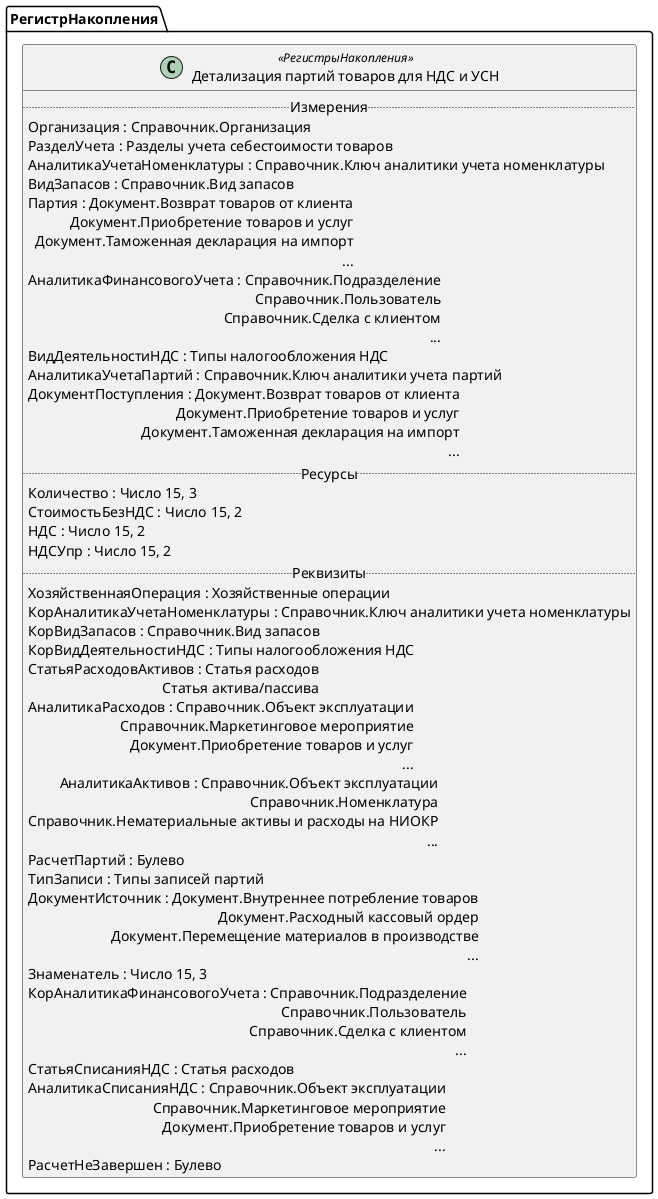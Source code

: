 ﻿@startuml ДетализацияПартийТоваровДляНДСиУСН
'!include templates.wsd
'..\include templates.wsd
class РегистрНакопления.ДетализацияПартийТоваровДляНДСиУСН as "Детализация партий товаров для НДС и УСН" <<РегистрыНакопления>>
{
..Измерения..
Организация : Справочник.Организация
РазделУчета : Разделы учета себестоимости товаров
АналитикаУчетаНоменклатуры : Справочник.Ключ аналитики учета номенклатуры
ВидЗапасов : Справочник.Вид запасов
Партия : Документ.Возврат товаров от клиента\rДокумент.Приобретение товаров и услуг\rДокумент.Таможенная декларация на импорт\r...
АналитикаФинансовогоУчета : Справочник.Подразделение\rСправочник.Пользователь\rСправочник.Сделка с клиентом\r...
ВидДеятельностиНДС : Типы налогообложения НДС
АналитикаУчетаПартий : Справочник.Ключ аналитики учета партий
ДокументПоступления : Документ.Возврат товаров от клиента\rДокумент.Приобретение товаров и услуг\rДокумент.Таможенная декларация на импорт\r...
..Ресурсы..
Количество : Число 15, 3
СтоимостьБезНДС : Число 15, 2
НДС : Число 15, 2
НДСУпр : Число 15, 2
..Реквизиты..
ХозяйственнаяОперация : Хозяйственные операции
КорАналитикаУчетаНоменклатуры : Справочник.Ключ аналитики учета номенклатуры
КорВидЗапасов : Справочник.Вид запасов
КорВидДеятельностиНДС : Типы налогообложения НДС
СтатьяРасходовАктивов : Статья расходов\rСтатья актива/пассива
АналитикаРасходов : Справочник.Объект эксплуатации\rСправочник.Маркетинговое мероприятие\rДокумент.Приобретение товаров и услуг\r...
АналитикаАктивов : Справочник.Объект эксплуатации\rСправочник.Номенклатура\rСправочник.Нематериальные активы и расходы на НИОКР\r...
РасчетПартий : Булево
ТипЗаписи : Типы записей партий
ДокументИсточник : Документ.Внутреннее потребление товаров\rДокумент.Расходный кассовый ордер\rДокумент.Перемещение материалов в производстве\r...
Знаменатель : Число 15, 3
КорАналитикаФинансовогоУчета : Справочник.Подразделение\rСправочник.Пользователь\rСправочник.Сделка с клиентом\r...
СтатьяСписанияНДС : Статья расходов
АналитикаСписанияНДС : Справочник.Объект эксплуатации\rСправочник.Маркетинговое мероприятие\rДокумент.Приобретение товаров и услуг\r...
РасчетНеЗавершен : Булево
}
@enduml
